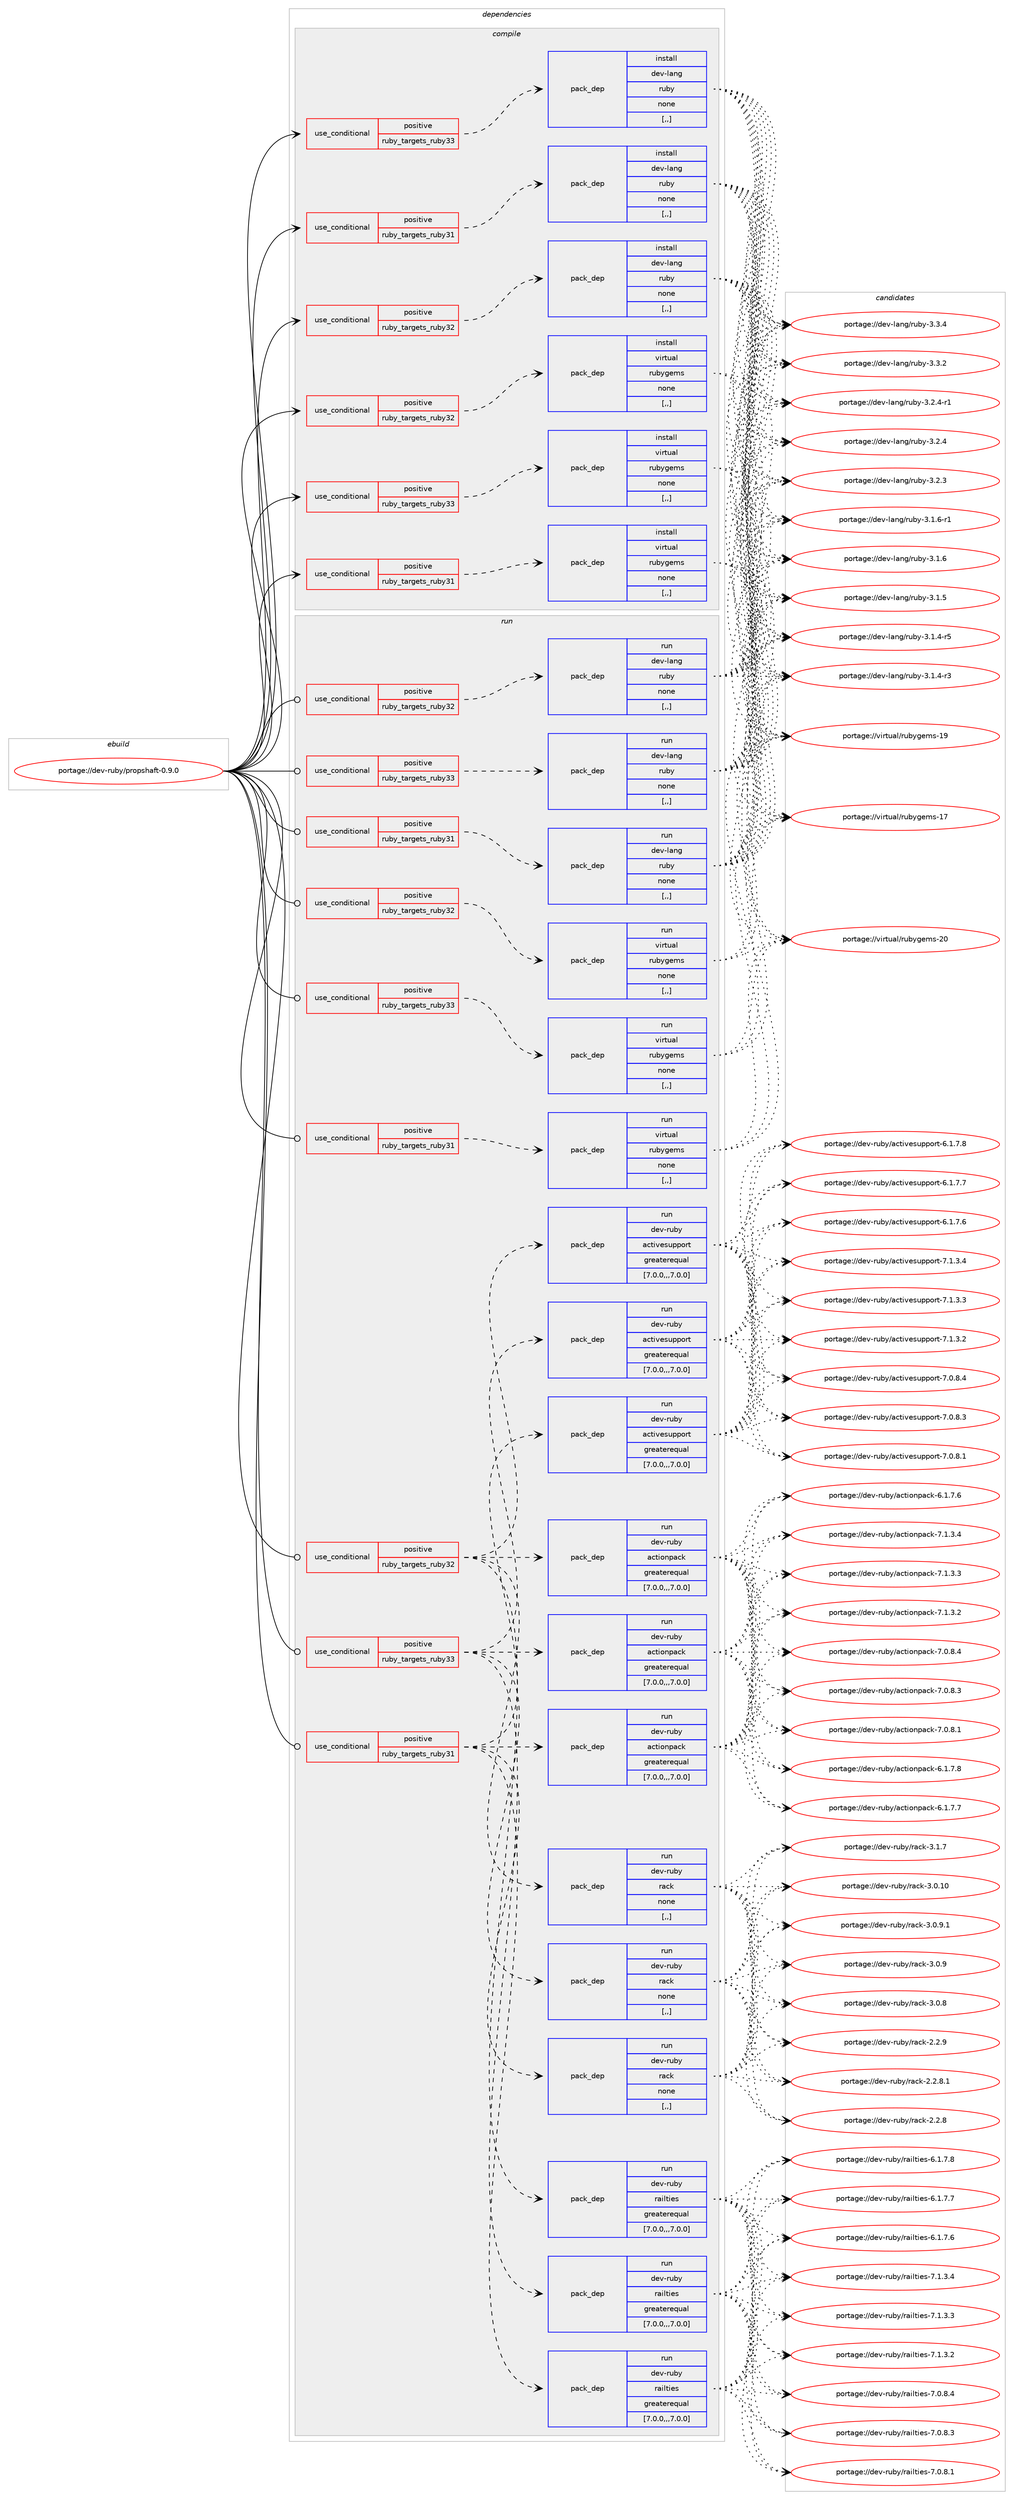 digraph prolog {

# *************
# Graph options
# *************

newrank=true;
concentrate=true;
compound=true;
graph [rankdir=LR,fontname=Helvetica,fontsize=10,ranksep=1.5];#, ranksep=2.5, nodesep=0.2];
edge  [arrowhead=vee];
node  [fontname=Helvetica,fontsize=10];

# **********
# The ebuild
# **********

subgraph cluster_leftcol {
color=gray;
label=<<i>ebuild</i>>;
id [label="portage://dev-ruby/propshaft-0.9.0", color=red, width=4, href="../dev-ruby/propshaft-0.9.0.svg"];
}

# ****************
# The dependencies
# ****************

subgraph cluster_midcol {
color=gray;
label=<<i>dependencies</i>>;
subgraph cluster_compile {
fillcolor="#eeeeee";
style=filled;
label=<<i>compile</i>>;
subgraph cond53082 {
dependency195432 [label=<<TABLE BORDER="0" CELLBORDER="1" CELLSPACING="0" CELLPADDING="4"><TR><TD ROWSPAN="3" CELLPADDING="10">use_conditional</TD></TR><TR><TD>positive</TD></TR><TR><TD>ruby_targets_ruby31</TD></TR></TABLE>>, shape=none, color=red];
subgraph pack140992 {
dependency195433 [label=<<TABLE BORDER="0" CELLBORDER="1" CELLSPACING="0" CELLPADDING="4" WIDTH="220"><TR><TD ROWSPAN="6" CELLPADDING="30">pack_dep</TD></TR><TR><TD WIDTH="110">install</TD></TR><TR><TD>dev-lang</TD></TR><TR><TD>ruby</TD></TR><TR><TD>none</TD></TR><TR><TD>[,,]</TD></TR></TABLE>>, shape=none, color=blue];
}
dependency195432:e -> dependency195433:w [weight=20,style="dashed",arrowhead="vee"];
}
id:e -> dependency195432:w [weight=20,style="solid",arrowhead="vee"];
subgraph cond53083 {
dependency195434 [label=<<TABLE BORDER="0" CELLBORDER="1" CELLSPACING="0" CELLPADDING="4"><TR><TD ROWSPAN="3" CELLPADDING="10">use_conditional</TD></TR><TR><TD>positive</TD></TR><TR><TD>ruby_targets_ruby31</TD></TR></TABLE>>, shape=none, color=red];
subgraph pack140993 {
dependency195435 [label=<<TABLE BORDER="0" CELLBORDER="1" CELLSPACING="0" CELLPADDING="4" WIDTH="220"><TR><TD ROWSPAN="6" CELLPADDING="30">pack_dep</TD></TR><TR><TD WIDTH="110">install</TD></TR><TR><TD>virtual</TD></TR><TR><TD>rubygems</TD></TR><TR><TD>none</TD></TR><TR><TD>[,,]</TD></TR></TABLE>>, shape=none, color=blue];
}
dependency195434:e -> dependency195435:w [weight=20,style="dashed",arrowhead="vee"];
}
id:e -> dependency195434:w [weight=20,style="solid",arrowhead="vee"];
subgraph cond53084 {
dependency195436 [label=<<TABLE BORDER="0" CELLBORDER="1" CELLSPACING="0" CELLPADDING="4"><TR><TD ROWSPAN="3" CELLPADDING="10">use_conditional</TD></TR><TR><TD>positive</TD></TR><TR><TD>ruby_targets_ruby32</TD></TR></TABLE>>, shape=none, color=red];
subgraph pack140994 {
dependency195437 [label=<<TABLE BORDER="0" CELLBORDER="1" CELLSPACING="0" CELLPADDING="4" WIDTH="220"><TR><TD ROWSPAN="6" CELLPADDING="30">pack_dep</TD></TR><TR><TD WIDTH="110">install</TD></TR><TR><TD>dev-lang</TD></TR><TR><TD>ruby</TD></TR><TR><TD>none</TD></TR><TR><TD>[,,]</TD></TR></TABLE>>, shape=none, color=blue];
}
dependency195436:e -> dependency195437:w [weight=20,style="dashed",arrowhead="vee"];
}
id:e -> dependency195436:w [weight=20,style="solid",arrowhead="vee"];
subgraph cond53085 {
dependency195438 [label=<<TABLE BORDER="0" CELLBORDER="1" CELLSPACING="0" CELLPADDING="4"><TR><TD ROWSPAN="3" CELLPADDING="10">use_conditional</TD></TR><TR><TD>positive</TD></TR><TR><TD>ruby_targets_ruby32</TD></TR></TABLE>>, shape=none, color=red];
subgraph pack140995 {
dependency195439 [label=<<TABLE BORDER="0" CELLBORDER="1" CELLSPACING="0" CELLPADDING="4" WIDTH="220"><TR><TD ROWSPAN="6" CELLPADDING="30">pack_dep</TD></TR><TR><TD WIDTH="110">install</TD></TR><TR><TD>virtual</TD></TR><TR><TD>rubygems</TD></TR><TR><TD>none</TD></TR><TR><TD>[,,]</TD></TR></TABLE>>, shape=none, color=blue];
}
dependency195438:e -> dependency195439:w [weight=20,style="dashed",arrowhead="vee"];
}
id:e -> dependency195438:w [weight=20,style="solid",arrowhead="vee"];
subgraph cond53086 {
dependency195440 [label=<<TABLE BORDER="0" CELLBORDER="1" CELLSPACING="0" CELLPADDING="4"><TR><TD ROWSPAN="3" CELLPADDING="10">use_conditional</TD></TR><TR><TD>positive</TD></TR><TR><TD>ruby_targets_ruby33</TD></TR></TABLE>>, shape=none, color=red];
subgraph pack140996 {
dependency195441 [label=<<TABLE BORDER="0" CELLBORDER="1" CELLSPACING="0" CELLPADDING="4" WIDTH="220"><TR><TD ROWSPAN="6" CELLPADDING="30">pack_dep</TD></TR><TR><TD WIDTH="110">install</TD></TR><TR><TD>dev-lang</TD></TR><TR><TD>ruby</TD></TR><TR><TD>none</TD></TR><TR><TD>[,,]</TD></TR></TABLE>>, shape=none, color=blue];
}
dependency195440:e -> dependency195441:w [weight=20,style="dashed",arrowhead="vee"];
}
id:e -> dependency195440:w [weight=20,style="solid",arrowhead="vee"];
subgraph cond53087 {
dependency195442 [label=<<TABLE BORDER="0" CELLBORDER="1" CELLSPACING="0" CELLPADDING="4"><TR><TD ROWSPAN="3" CELLPADDING="10">use_conditional</TD></TR><TR><TD>positive</TD></TR><TR><TD>ruby_targets_ruby33</TD></TR></TABLE>>, shape=none, color=red];
subgraph pack140997 {
dependency195443 [label=<<TABLE BORDER="0" CELLBORDER="1" CELLSPACING="0" CELLPADDING="4" WIDTH="220"><TR><TD ROWSPAN="6" CELLPADDING="30">pack_dep</TD></TR><TR><TD WIDTH="110">install</TD></TR><TR><TD>virtual</TD></TR><TR><TD>rubygems</TD></TR><TR><TD>none</TD></TR><TR><TD>[,,]</TD></TR></TABLE>>, shape=none, color=blue];
}
dependency195442:e -> dependency195443:w [weight=20,style="dashed",arrowhead="vee"];
}
id:e -> dependency195442:w [weight=20,style="solid",arrowhead="vee"];
}
subgraph cluster_compileandrun {
fillcolor="#eeeeee";
style=filled;
label=<<i>compile and run</i>>;
}
subgraph cluster_run {
fillcolor="#eeeeee";
style=filled;
label=<<i>run</i>>;
subgraph cond53088 {
dependency195444 [label=<<TABLE BORDER="0" CELLBORDER="1" CELLSPACING="0" CELLPADDING="4"><TR><TD ROWSPAN="3" CELLPADDING="10">use_conditional</TD></TR><TR><TD>positive</TD></TR><TR><TD>ruby_targets_ruby31</TD></TR></TABLE>>, shape=none, color=red];
subgraph pack140998 {
dependency195445 [label=<<TABLE BORDER="0" CELLBORDER="1" CELLSPACING="0" CELLPADDING="4" WIDTH="220"><TR><TD ROWSPAN="6" CELLPADDING="30">pack_dep</TD></TR><TR><TD WIDTH="110">run</TD></TR><TR><TD>dev-lang</TD></TR><TR><TD>ruby</TD></TR><TR><TD>none</TD></TR><TR><TD>[,,]</TD></TR></TABLE>>, shape=none, color=blue];
}
dependency195444:e -> dependency195445:w [weight=20,style="dashed",arrowhead="vee"];
}
id:e -> dependency195444:w [weight=20,style="solid",arrowhead="odot"];
subgraph cond53089 {
dependency195446 [label=<<TABLE BORDER="0" CELLBORDER="1" CELLSPACING="0" CELLPADDING="4"><TR><TD ROWSPAN="3" CELLPADDING="10">use_conditional</TD></TR><TR><TD>positive</TD></TR><TR><TD>ruby_targets_ruby31</TD></TR></TABLE>>, shape=none, color=red];
subgraph pack140999 {
dependency195447 [label=<<TABLE BORDER="0" CELLBORDER="1" CELLSPACING="0" CELLPADDING="4" WIDTH="220"><TR><TD ROWSPAN="6" CELLPADDING="30">pack_dep</TD></TR><TR><TD WIDTH="110">run</TD></TR><TR><TD>dev-ruby</TD></TR><TR><TD>actionpack</TD></TR><TR><TD>greaterequal</TD></TR><TR><TD>[7.0.0,,,7.0.0]</TD></TR></TABLE>>, shape=none, color=blue];
}
dependency195446:e -> dependency195447:w [weight=20,style="dashed",arrowhead="vee"];
subgraph pack141000 {
dependency195448 [label=<<TABLE BORDER="0" CELLBORDER="1" CELLSPACING="0" CELLPADDING="4" WIDTH="220"><TR><TD ROWSPAN="6" CELLPADDING="30">pack_dep</TD></TR><TR><TD WIDTH="110">run</TD></TR><TR><TD>dev-ruby</TD></TR><TR><TD>activesupport</TD></TR><TR><TD>greaterequal</TD></TR><TR><TD>[7.0.0,,,7.0.0]</TD></TR></TABLE>>, shape=none, color=blue];
}
dependency195446:e -> dependency195448:w [weight=20,style="dashed",arrowhead="vee"];
subgraph pack141001 {
dependency195449 [label=<<TABLE BORDER="0" CELLBORDER="1" CELLSPACING="0" CELLPADDING="4" WIDTH="220"><TR><TD ROWSPAN="6" CELLPADDING="30">pack_dep</TD></TR><TR><TD WIDTH="110">run</TD></TR><TR><TD>dev-ruby</TD></TR><TR><TD>rack</TD></TR><TR><TD>none</TD></TR><TR><TD>[,,]</TD></TR></TABLE>>, shape=none, color=blue];
}
dependency195446:e -> dependency195449:w [weight=20,style="dashed",arrowhead="vee"];
subgraph pack141002 {
dependency195450 [label=<<TABLE BORDER="0" CELLBORDER="1" CELLSPACING="0" CELLPADDING="4" WIDTH="220"><TR><TD ROWSPAN="6" CELLPADDING="30">pack_dep</TD></TR><TR><TD WIDTH="110">run</TD></TR><TR><TD>dev-ruby</TD></TR><TR><TD>railties</TD></TR><TR><TD>greaterequal</TD></TR><TR><TD>[7.0.0,,,7.0.0]</TD></TR></TABLE>>, shape=none, color=blue];
}
dependency195446:e -> dependency195450:w [weight=20,style="dashed",arrowhead="vee"];
}
id:e -> dependency195446:w [weight=20,style="solid",arrowhead="odot"];
subgraph cond53090 {
dependency195451 [label=<<TABLE BORDER="0" CELLBORDER="1" CELLSPACING="0" CELLPADDING="4"><TR><TD ROWSPAN="3" CELLPADDING="10">use_conditional</TD></TR><TR><TD>positive</TD></TR><TR><TD>ruby_targets_ruby31</TD></TR></TABLE>>, shape=none, color=red];
subgraph pack141003 {
dependency195452 [label=<<TABLE BORDER="0" CELLBORDER="1" CELLSPACING="0" CELLPADDING="4" WIDTH="220"><TR><TD ROWSPAN="6" CELLPADDING="30">pack_dep</TD></TR><TR><TD WIDTH="110">run</TD></TR><TR><TD>virtual</TD></TR><TR><TD>rubygems</TD></TR><TR><TD>none</TD></TR><TR><TD>[,,]</TD></TR></TABLE>>, shape=none, color=blue];
}
dependency195451:e -> dependency195452:w [weight=20,style="dashed",arrowhead="vee"];
}
id:e -> dependency195451:w [weight=20,style="solid",arrowhead="odot"];
subgraph cond53091 {
dependency195453 [label=<<TABLE BORDER="0" CELLBORDER="1" CELLSPACING="0" CELLPADDING="4"><TR><TD ROWSPAN="3" CELLPADDING="10">use_conditional</TD></TR><TR><TD>positive</TD></TR><TR><TD>ruby_targets_ruby32</TD></TR></TABLE>>, shape=none, color=red];
subgraph pack141004 {
dependency195454 [label=<<TABLE BORDER="0" CELLBORDER="1" CELLSPACING="0" CELLPADDING="4" WIDTH="220"><TR><TD ROWSPAN="6" CELLPADDING="30">pack_dep</TD></TR><TR><TD WIDTH="110">run</TD></TR><TR><TD>dev-lang</TD></TR><TR><TD>ruby</TD></TR><TR><TD>none</TD></TR><TR><TD>[,,]</TD></TR></TABLE>>, shape=none, color=blue];
}
dependency195453:e -> dependency195454:w [weight=20,style="dashed",arrowhead="vee"];
}
id:e -> dependency195453:w [weight=20,style="solid",arrowhead="odot"];
subgraph cond53092 {
dependency195455 [label=<<TABLE BORDER="0" CELLBORDER="1" CELLSPACING="0" CELLPADDING="4"><TR><TD ROWSPAN="3" CELLPADDING="10">use_conditional</TD></TR><TR><TD>positive</TD></TR><TR><TD>ruby_targets_ruby32</TD></TR></TABLE>>, shape=none, color=red];
subgraph pack141005 {
dependency195456 [label=<<TABLE BORDER="0" CELLBORDER="1" CELLSPACING="0" CELLPADDING="4" WIDTH="220"><TR><TD ROWSPAN="6" CELLPADDING="30">pack_dep</TD></TR><TR><TD WIDTH="110">run</TD></TR><TR><TD>dev-ruby</TD></TR><TR><TD>actionpack</TD></TR><TR><TD>greaterequal</TD></TR><TR><TD>[7.0.0,,,7.0.0]</TD></TR></TABLE>>, shape=none, color=blue];
}
dependency195455:e -> dependency195456:w [weight=20,style="dashed",arrowhead="vee"];
subgraph pack141006 {
dependency195457 [label=<<TABLE BORDER="0" CELLBORDER="1" CELLSPACING="0" CELLPADDING="4" WIDTH="220"><TR><TD ROWSPAN="6" CELLPADDING="30">pack_dep</TD></TR><TR><TD WIDTH="110">run</TD></TR><TR><TD>dev-ruby</TD></TR><TR><TD>activesupport</TD></TR><TR><TD>greaterequal</TD></TR><TR><TD>[7.0.0,,,7.0.0]</TD></TR></TABLE>>, shape=none, color=blue];
}
dependency195455:e -> dependency195457:w [weight=20,style="dashed",arrowhead="vee"];
subgraph pack141007 {
dependency195458 [label=<<TABLE BORDER="0" CELLBORDER="1" CELLSPACING="0" CELLPADDING="4" WIDTH="220"><TR><TD ROWSPAN="6" CELLPADDING="30">pack_dep</TD></TR><TR><TD WIDTH="110">run</TD></TR><TR><TD>dev-ruby</TD></TR><TR><TD>rack</TD></TR><TR><TD>none</TD></TR><TR><TD>[,,]</TD></TR></TABLE>>, shape=none, color=blue];
}
dependency195455:e -> dependency195458:w [weight=20,style="dashed",arrowhead="vee"];
subgraph pack141008 {
dependency195459 [label=<<TABLE BORDER="0" CELLBORDER="1" CELLSPACING="0" CELLPADDING="4" WIDTH="220"><TR><TD ROWSPAN="6" CELLPADDING="30">pack_dep</TD></TR><TR><TD WIDTH="110">run</TD></TR><TR><TD>dev-ruby</TD></TR><TR><TD>railties</TD></TR><TR><TD>greaterequal</TD></TR><TR><TD>[7.0.0,,,7.0.0]</TD></TR></TABLE>>, shape=none, color=blue];
}
dependency195455:e -> dependency195459:w [weight=20,style="dashed",arrowhead="vee"];
}
id:e -> dependency195455:w [weight=20,style="solid",arrowhead="odot"];
subgraph cond53093 {
dependency195460 [label=<<TABLE BORDER="0" CELLBORDER="1" CELLSPACING="0" CELLPADDING="4"><TR><TD ROWSPAN="3" CELLPADDING="10">use_conditional</TD></TR><TR><TD>positive</TD></TR><TR><TD>ruby_targets_ruby32</TD></TR></TABLE>>, shape=none, color=red];
subgraph pack141009 {
dependency195461 [label=<<TABLE BORDER="0" CELLBORDER="1" CELLSPACING="0" CELLPADDING="4" WIDTH="220"><TR><TD ROWSPAN="6" CELLPADDING="30">pack_dep</TD></TR><TR><TD WIDTH="110">run</TD></TR><TR><TD>virtual</TD></TR><TR><TD>rubygems</TD></TR><TR><TD>none</TD></TR><TR><TD>[,,]</TD></TR></TABLE>>, shape=none, color=blue];
}
dependency195460:e -> dependency195461:w [weight=20,style="dashed",arrowhead="vee"];
}
id:e -> dependency195460:w [weight=20,style="solid",arrowhead="odot"];
subgraph cond53094 {
dependency195462 [label=<<TABLE BORDER="0" CELLBORDER="1" CELLSPACING="0" CELLPADDING="4"><TR><TD ROWSPAN="3" CELLPADDING="10">use_conditional</TD></TR><TR><TD>positive</TD></TR><TR><TD>ruby_targets_ruby33</TD></TR></TABLE>>, shape=none, color=red];
subgraph pack141010 {
dependency195463 [label=<<TABLE BORDER="0" CELLBORDER="1" CELLSPACING="0" CELLPADDING="4" WIDTH="220"><TR><TD ROWSPAN="6" CELLPADDING="30">pack_dep</TD></TR><TR><TD WIDTH="110">run</TD></TR><TR><TD>dev-lang</TD></TR><TR><TD>ruby</TD></TR><TR><TD>none</TD></TR><TR><TD>[,,]</TD></TR></TABLE>>, shape=none, color=blue];
}
dependency195462:e -> dependency195463:w [weight=20,style="dashed",arrowhead="vee"];
}
id:e -> dependency195462:w [weight=20,style="solid",arrowhead="odot"];
subgraph cond53095 {
dependency195464 [label=<<TABLE BORDER="0" CELLBORDER="1" CELLSPACING="0" CELLPADDING="4"><TR><TD ROWSPAN="3" CELLPADDING="10">use_conditional</TD></TR><TR><TD>positive</TD></TR><TR><TD>ruby_targets_ruby33</TD></TR></TABLE>>, shape=none, color=red];
subgraph pack141011 {
dependency195465 [label=<<TABLE BORDER="0" CELLBORDER="1" CELLSPACING="0" CELLPADDING="4" WIDTH="220"><TR><TD ROWSPAN="6" CELLPADDING="30">pack_dep</TD></TR><TR><TD WIDTH="110">run</TD></TR><TR><TD>dev-ruby</TD></TR><TR><TD>actionpack</TD></TR><TR><TD>greaterequal</TD></TR><TR><TD>[7.0.0,,,7.0.0]</TD></TR></TABLE>>, shape=none, color=blue];
}
dependency195464:e -> dependency195465:w [weight=20,style="dashed",arrowhead="vee"];
subgraph pack141012 {
dependency195466 [label=<<TABLE BORDER="0" CELLBORDER="1" CELLSPACING="0" CELLPADDING="4" WIDTH="220"><TR><TD ROWSPAN="6" CELLPADDING="30">pack_dep</TD></TR><TR><TD WIDTH="110">run</TD></TR><TR><TD>dev-ruby</TD></TR><TR><TD>activesupport</TD></TR><TR><TD>greaterequal</TD></TR><TR><TD>[7.0.0,,,7.0.0]</TD></TR></TABLE>>, shape=none, color=blue];
}
dependency195464:e -> dependency195466:w [weight=20,style="dashed",arrowhead="vee"];
subgraph pack141013 {
dependency195467 [label=<<TABLE BORDER="0" CELLBORDER="1" CELLSPACING="0" CELLPADDING="4" WIDTH="220"><TR><TD ROWSPAN="6" CELLPADDING="30">pack_dep</TD></TR><TR><TD WIDTH="110">run</TD></TR><TR><TD>dev-ruby</TD></TR><TR><TD>rack</TD></TR><TR><TD>none</TD></TR><TR><TD>[,,]</TD></TR></TABLE>>, shape=none, color=blue];
}
dependency195464:e -> dependency195467:w [weight=20,style="dashed",arrowhead="vee"];
subgraph pack141014 {
dependency195468 [label=<<TABLE BORDER="0" CELLBORDER="1" CELLSPACING="0" CELLPADDING="4" WIDTH="220"><TR><TD ROWSPAN="6" CELLPADDING="30">pack_dep</TD></TR><TR><TD WIDTH="110">run</TD></TR><TR><TD>dev-ruby</TD></TR><TR><TD>railties</TD></TR><TR><TD>greaterequal</TD></TR><TR><TD>[7.0.0,,,7.0.0]</TD></TR></TABLE>>, shape=none, color=blue];
}
dependency195464:e -> dependency195468:w [weight=20,style="dashed",arrowhead="vee"];
}
id:e -> dependency195464:w [weight=20,style="solid",arrowhead="odot"];
subgraph cond53096 {
dependency195469 [label=<<TABLE BORDER="0" CELLBORDER="1" CELLSPACING="0" CELLPADDING="4"><TR><TD ROWSPAN="3" CELLPADDING="10">use_conditional</TD></TR><TR><TD>positive</TD></TR><TR><TD>ruby_targets_ruby33</TD></TR></TABLE>>, shape=none, color=red];
subgraph pack141015 {
dependency195470 [label=<<TABLE BORDER="0" CELLBORDER="1" CELLSPACING="0" CELLPADDING="4" WIDTH="220"><TR><TD ROWSPAN="6" CELLPADDING="30">pack_dep</TD></TR><TR><TD WIDTH="110">run</TD></TR><TR><TD>virtual</TD></TR><TR><TD>rubygems</TD></TR><TR><TD>none</TD></TR><TR><TD>[,,]</TD></TR></TABLE>>, shape=none, color=blue];
}
dependency195469:e -> dependency195470:w [weight=20,style="dashed",arrowhead="vee"];
}
id:e -> dependency195469:w [weight=20,style="solid",arrowhead="odot"];
}
}

# **************
# The candidates
# **************

subgraph cluster_choices {
rank=same;
color=gray;
label=<<i>candidates</i>>;

subgraph choice140992 {
color=black;
nodesep=1;
choice10010111845108971101034711411798121455146514652 [label="portage://dev-lang/ruby-3.3.4", color=red, width=4,href="../dev-lang/ruby-3.3.4.svg"];
choice10010111845108971101034711411798121455146514650 [label="portage://dev-lang/ruby-3.3.2", color=red, width=4,href="../dev-lang/ruby-3.3.2.svg"];
choice100101118451089711010347114117981214551465046524511449 [label="portage://dev-lang/ruby-3.2.4-r1", color=red, width=4,href="../dev-lang/ruby-3.2.4-r1.svg"];
choice10010111845108971101034711411798121455146504652 [label="portage://dev-lang/ruby-3.2.4", color=red, width=4,href="../dev-lang/ruby-3.2.4.svg"];
choice10010111845108971101034711411798121455146504651 [label="portage://dev-lang/ruby-3.2.3", color=red, width=4,href="../dev-lang/ruby-3.2.3.svg"];
choice100101118451089711010347114117981214551464946544511449 [label="portage://dev-lang/ruby-3.1.6-r1", color=red, width=4,href="../dev-lang/ruby-3.1.6-r1.svg"];
choice10010111845108971101034711411798121455146494654 [label="portage://dev-lang/ruby-3.1.6", color=red, width=4,href="../dev-lang/ruby-3.1.6.svg"];
choice10010111845108971101034711411798121455146494653 [label="portage://dev-lang/ruby-3.1.5", color=red, width=4,href="../dev-lang/ruby-3.1.5.svg"];
choice100101118451089711010347114117981214551464946524511453 [label="portage://dev-lang/ruby-3.1.4-r5", color=red, width=4,href="../dev-lang/ruby-3.1.4-r5.svg"];
choice100101118451089711010347114117981214551464946524511451 [label="portage://dev-lang/ruby-3.1.4-r3", color=red, width=4,href="../dev-lang/ruby-3.1.4-r3.svg"];
dependency195433:e -> choice10010111845108971101034711411798121455146514652:w [style=dotted,weight="100"];
dependency195433:e -> choice10010111845108971101034711411798121455146514650:w [style=dotted,weight="100"];
dependency195433:e -> choice100101118451089711010347114117981214551465046524511449:w [style=dotted,weight="100"];
dependency195433:e -> choice10010111845108971101034711411798121455146504652:w [style=dotted,weight="100"];
dependency195433:e -> choice10010111845108971101034711411798121455146504651:w [style=dotted,weight="100"];
dependency195433:e -> choice100101118451089711010347114117981214551464946544511449:w [style=dotted,weight="100"];
dependency195433:e -> choice10010111845108971101034711411798121455146494654:w [style=dotted,weight="100"];
dependency195433:e -> choice10010111845108971101034711411798121455146494653:w [style=dotted,weight="100"];
dependency195433:e -> choice100101118451089711010347114117981214551464946524511453:w [style=dotted,weight="100"];
dependency195433:e -> choice100101118451089711010347114117981214551464946524511451:w [style=dotted,weight="100"];
}
subgraph choice140993 {
color=black;
nodesep=1;
choice118105114116117971084711411798121103101109115455048 [label="portage://virtual/rubygems-20", color=red, width=4,href="../virtual/rubygems-20.svg"];
choice118105114116117971084711411798121103101109115454957 [label="portage://virtual/rubygems-19", color=red, width=4,href="../virtual/rubygems-19.svg"];
choice118105114116117971084711411798121103101109115454955 [label="portage://virtual/rubygems-17", color=red, width=4,href="../virtual/rubygems-17.svg"];
dependency195435:e -> choice118105114116117971084711411798121103101109115455048:w [style=dotted,weight="100"];
dependency195435:e -> choice118105114116117971084711411798121103101109115454957:w [style=dotted,weight="100"];
dependency195435:e -> choice118105114116117971084711411798121103101109115454955:w [style=dotted,weight="100"];
}
subgraph choice140994 {
color=black;
nodesep=1;
choice10010111845108971101034711411798121455146514652 [label="portage://dev-lang/ruby-3.3.4", color=red, width=4,href="../dev-lang/ruby-3.3.4.svg"];
choice10010111845108971101034711411798121455146514650 [label="portage://dev-lang/ruby-3.3.2", color=red, width=4,href="../dev-lang/ruby-3.3.2.svg"];
choice100101118451089711010347114117981214551465046524511449 [label="portage://dev-lang/ruby-3.2.4-r1", color=red, width=4,href="../dev-lang/ruby-3.2.4-r1.svg"];
choice10010111845108971101034711411798121455146504652 [label="portage://dev-lang/ruby-3.2.4", color=red, width=4,href="../dev-lang/ruby-3.2.4.svg"];
choice10010111845108971101034711411798121455146504651 [label="portage://dev-lang/ruby-3.2.3", color=red, width=4,href="../dev-lang/ruby-3.2.3.svg"];
choice100101118451089711010347114117981214551464946544511449 [label="portage://dev-lang/ruby-3.1.6-r1", color=red, width=4,href="../dev-lang/ruby-3.1.6-r1.svg"];
choice10010111845108971101034711411798121455146494654 [label="portage://dev-lang/ruby-3.1.6", color=red, width=4,href="../dev-lang/ruby-3.1.6.svg"];
choice10010111845108971101034711411798121455146494653 [label="portage://dev-lang/ruby-3.1.5", color=red, width=4,href="../dev-lang/ruby-3.1.5.svg"];
choice100101118451089711010347114117981214551464946524511453 [label="portage://dev-lang/ruby-3.1.4-r5", color=red, width=4,href="../dev-lang/ruby-3.1.4-r5.svg"];
choice100101118451089711010347114117981214551464946524511451 [label="portage://dev-lang/ruby-3.1.4-r3", color=red, width=4,href="../dev-lang/ruby-3.1.4-r3.svg"];
dependency195437:e -> choice10010111845108971101034711411798121455146514652:w [style=dotted,weight="100"];
dependency195437:e -> choice10010111845108971101034711411798121455146514650:w [style=dotted,weight="100"];
dependency195437:e -> choice100101118451089711010347114117981214551465046524511449:w [style=dotted,weight="100"];
dependency195437:e -> choice10010111845108971101034711411798121455146504652:w [style=dotted,weight="100"];
dependency195437:e -> choice10010111845108971101034711411798121455146504651:w [style=dotted,weight="100"];
dependency195437:e -> choice100101118451089711010347114117981214551464946544511449:w [style=dotted,weight="100"];
dependency195437:e -> choice10010111845108971101034711411798121455146494654:w [style=dotted,weight="100"];
dependency195437:e -> choice10010111845108971101034711411798121455146494653:w [style=dotted,weight="100"];
dependency195437:e -> choice100101118451089711010347114117981214551464946524511453:w [style=dotted,weight="100"];
dependency195437:e -> choice100101118451089711010347114117981214551464946524511451:w [style=dotted,weight="100"];
}
subgraph choice140995 {
color=black;
nodesep=1;
choice118105114116117971084711411798121103101109115455048 [label="portage://virtual/rubygems-20", color=red, width=4,href="../virtual/rubygems-20.svg"];
choice118105114116117971084711411798121103101109115454957 [label="portage://virtual/rubygems-19", color=red, width=4,href="../virtual/rubygems-19.svg"];
choice118105114116117971084711411798121103101109115454955 [label="portage://virtual/rubygems-17", color=red, width=4,href="../virtual/rubygems-17.svg"];
dependency195439:e -> choice118105114116117971084711411798121103101109115455048:w [style=dotted,weight="100"];
dependency195439:e -> choice118105114116117971084711411798121103101109115454957:w [style=dotted,weight="100"];
dependency195439:e -> choice118105114116117971084711411798121103101109115454955:w [style=dotted,weight="100"];
}
subgraph choice140996 {
color=black;
nodesep=1;
choice10010111845108971101034711411798121455146514652 [label="portage://dev-lang/ruby-3.3.4", color=red, width=4,href="../dev-lang/ruby-3.3.4.svg"];
choice10010111845108971101034711411798121455146514650 [label="portage://dev-lang/ruby-3.3.2", color=red, width=4,href="../dev-lang/ruby-3.3.2.svg"];
choice100101118451089711010347114117981214551465046524511449 [label="portage://dev-lang/ruby-3.2.4-r1", color=red, width=4,href="../dev-lang/ruby-3.2.4-r1.svg"];
choice10010111845108971101034711411798121455146504652 [label="portage://dev-lang/ruby-3.2.4", color=red, width=4,href="../dev-lang/ruby-3.2.4.svg"];
choice10010111845108971101034711411798121455146504651 [label="portage://dev-lang/ruby-3.2.3", color=red, width=4,href="../dev-lang/ruby-3.2.3.svg"];
choice100101118451089711010347114117981214551464946544511449 [label="portage://dev-lang/ruby-3.1.6-r1", color=red, width=4,href="../dev-lang/ruby-3.1.6-r1.svg"];
choice10010111845108971101034711411798121455146494654 [label="portage://dev-lang/ruby-3.1.6", color=red, width=4,href="../dev-lang/ruby-3.1.6.svg"];
choice10010111845108971101034711411798121455146494653 [label="portage://dev-lang/ruby-3.1.5", color=red, width=4,href="../dev-lang/ruby-3.1.5.svg"];
choice100101118451089711010347114117981214551464946524511453 [label="portage://dev-lang/ruby-3.1.4-r5", color=red, width=4,href="../dev-lang/ruby-3.1.4-r5.svg"];
choice100101118451089711010347114117981214551464946524511451 [label="portage://dev-lang/ruby-3.1.4-r3", color=red, width=4,href="../dev-lang/ruby-3.1.4-r3.svg"];
dependency195441:e -> choice10010111845108971101034711411798121455146514652:w [style=dotted,weight="100"];
dependency195441:e -> choice10010111845108971101034711411798121455146514650:w [style=dotted,weight="100"];
dependency195441:e -> choice100101118451089711010347114117981214551465046524511449:w [style=dotted,weight="100"];
dependency195441:e -> choice10010111845108971101034711411798121455146504652:w [style=dotted,weight="100"];
dependency195441:e -> choice10010111845108971101034711411798121455146504651:w [style=dotted,weight="100"];
dependency195441:e -> choice100101118451089711010347114117981214551464946544511449:w [style=dotted,weight="100"];
dependency195441:e -> choice10010111845108971101034711411798121455146494654:w [style=dotted,weight="100"];
dependency195441:e -> choice10010111845108971101034711411798121455146494653:w [style=dotted,weight="100"];
dependency195441:e -> choice100101118451089711010347114117981214551464946524511453:w [style=dotted,weight="100"];
dependency195441:e -> choice100101118451089711010347114117981214551464946524511451:w [style=dotted,weight="100"];
}
subgraph choice140997 {
color=black;
nodesep=1;
choice118105114116117971084711411798121103101109115455048 [label="portage://virtual/rubygems-20", color=red, width=4,href="../virtual/rubygems-20.svg"];
choice118105114116117971084711411798121103101109115454957 [label="portage://virtual/rubygems-19", color=red, width=4,href="../virtual/rubygems-19.svg"];
choice118105114116117971084711411798121103101109115454955 [label="portage://virtual/rubygems-17", color=red, width=4,href="../virtual/rubygems-17.svg"];
dependency195443:e -> choice118105114116117971084711411798121103101109115455048:w [style=dotted,weight="100"];
dependency195443:e -> choice118105114116117971084711411798121103101109115454957:w [style=dotted,weight="100"];
dependency195443:e -> choice118105114116117971084711411798121103101109115454955:w [style=dotted,weight="100"];
}
subgraph choice140998 {
color=black;
nodesep=1;
choice10010111845108971101034711411798121455146514652 [label="portage://dev-lang/ruby-3.3.4", color=red, width=4,href="../dev-lang/ruby-3.3.4.svg"];
choice10010111845108971101034711411798121455146514650 [label="portage://dev-lang/ruby-3.3.2", color=red, width=4,href="../dev-lang/ruby-3.3.2.svg"];
choice100101118451089711010347114117981214551465046524511449 [label="portage://dev-lang/ruby-3.2.4-r1", color=red, width=4,href="../dev-lang/ruby-3.2.4-r1.svg"];
choice10010111845108971101034711411798121455146504652 [label="portage://dev-lang/ruby-3.2.4", color=red, width=4,href="../dev-lang/ruby-3.2.4.svg"];
choice10010111845108971101034711411798121455146504651 [label="portage://dev-lang/ruby-3.2.3", color=red, width=4,href="../dev-lang/ruby-3.2.3.svg"];
choice100101118451089711010347114117981214551464946544511449 [label="portage://dev-lang/ruby-3.1.6-r1", color=red, width=4,href="../dev-lang/ruby-3.1.6-r1.svg"];
choice10010111845108971101034711411798121455146494654 [label="portage://dev-lang/ruby-3.1.6", color=red, width=4,href="../dev-lang/ruby-3.1.6.svg"];
choice10010111845108971101034711411798121455146494653 [label="portage://dev-lang/ruby-3.1.5", color=red, width=4,href="../dev-lang/ruby-3.1.5.svg"];
choice100101118451089711010347114117981214551464946524511453 [label="portage://dev-lang/ruby-3.1.4-r5", color=red, width=4,href="../dev-lang/ruby-3.1.4-r5.svg"];
choice100101118451089711010347114117981214551464946524511451 [label="portage://dev-lang/ruby-3.1.4-r3", color=red, width=4,href="../dev-lang/ruby-3.1.4-r3.svg"];
dependency195445:e -> choice10010111845108971101034711411798121455146514652:w [style=dotted,weight="100"];
dependency195445:e -> choice10010111845108971101034711411798121455146514650:w [style=dotted,weight="100"];
dependency195445:e -> choice100101118451089711010347114117981214551465046524511449:w [style=dotted,weight="100"];
dependency195445:e -> choice10010111845108971101034711411798121455146504652:w [style=dotted,weight="100"];
dependency195445:e -> choice10010111845108971101034711411798121455146504651:w [style=dotted,weight="100"];
dependency195445:e -> choice100101118451089711010347114117981214551464946544511449:w [style=dotted,weight="100"];
dependency195445:e -> choice10010111845108971101034711411798121455146494654:w [style=dotted,weight="100"];
dependency195445:e -> choice10010111845108971101034711411798121455146494653:w [style=dotted,weight="100"];
dependency195445:e -> choice100101118451089711010347114117981214551464946524511453:w [style=dotted,weight="100"];
dependency195445:e -> choice100101118451089711010347114117981214551464946524511451:w [style=dotted,weight="100"];
}
subgraph choice140999 {
color=black;
nodesep=1;
choice100101118451141179812147979911610511111011297991074555464946514652 [label="portage://dev-ruby/actionpack-7.1.3.4", color=red, width=4,href="../dev-ruby/actionpack-7.1.3.4.svg"];
choice100101118451141179812147979911610511111011297991074555464946514651 [label="portage://dev-ruby/actionpack-7.1.3.3", color=red, width=4,href="../dev-ruby/actionpack-7.1.3.3.svg"];
choice100101118451141179812147979911610511111011297991074555464946514650 [label="portage://dev-ruby/actionpack-7.1.3.2", color=red, width=4,href="../dev-ruby/actionpack-7.1.3.2.svg"];
choice100101118451141179812147979911610511111011297991074555464846564652 [label="portage://dev-ruby/actionpack-7.0.8.4", color=red, width=4,href="../dev-ruby/actionpack-7.0.8.4.svg"];
choice100101118451141179812147979911610511111011297991074555464846564651 [label="portage://dev-ruby/actionpack-7.0.8.3", color=red, width=4,href="../dev-ruby/actionpack-7.0.8.3.svg"];
choice100101118451141179812147979911610511111011297991074555464846564649 [label="portage://dev-ruby/actionpack-7.0.8.1", color=red, width=4,href="../dev-ruby/actionpack-7.0.8.1.svg"];
choice100101118451141179812147979911610511111011297991074554464946554656 [label="portage://dev-ruby/actionpack-6.1.7.8", color=red, width=4,href="../dev-ruby/actionpack-6.1.7.8.svg"];
choice100101118451141179812147979911610511111011297991074554464946554655 [label="portage://dev-ruby/actionpack-6.1.7.7", color=red, width=4,href="../dev-ruby/actionpack-6.1.7.7.svg"];
choice100101118451141179812147979911610511111011297991074554464946554654 [label="portage://dev-ruby/actionpack-6.1.7.6", color=red, width=4,href="../dev-ruby/actionpack-6.1.7.6.svg"];
dependency195447:e -> choice100101118451141179812147979911610511111011297991074555464946514652:w [style=dotted,weight="100"];
dependency195447:e -> choice100101118451141179812147979911610511111011297991074555464946514651:w [style=dotted,weight="100"];
dependency195447:e -> choice100101118451141179812147979911610511111011297991074555464946514650:w [style=dotted,weight="100"];
dependency195447:e -> choice100101118451141179812147979911610511111011297991074555464846564652:w [style=dotted,weight="100"];
dependency195447:e -> choice100101118451141179812147979911610511111011297991074555464846564651:w [style=dotted,weight="100"];
dependency195447:e -> choice100101118451141179812147979911610511111011297991074555464846564649:w [style=dotted,weight="100"];
dependency195447:e -> choice100101118451141179812147979911610511111011297991074554464946554656:w [style=dotted,weight="100"];
dependency195447:e -> choice100101118451141179812147979911610511111011297991074554464946554655:w [style=dotted,weight="100"];
dependency195447:e -> choice100101118451141179812147979911610511111011297991074554464946554654:w [style=dotted,weight="100"];
}
subgraph choice141000 {
color=black;
nodesep=1;
choice10010111845114117981214797991161051181011151171121121111141164555464946514652 [label="portage://dev-ruby/activesupport-7.1.3.4", color=red, width=4,href="../dev-ruby/activesupport-7.1.3.4.svg"];
choice10010111845114117981214797991161051181011151171121121111141164555464946514651 [label="portage://dev-ruby/activesupport-7.1.3.3", color=red, width=4,href="../dev-ruby/activesupport-7.1.3.3.svg"];
choice10010111845114117981214797991161051181011151171121121111141164555464946514650 [label="portage://dev-ruby/activesupport-7.1.3.2", color=red, width=4,href="../dev-ruby/activesupport-7.1.3.2.svg"];
choice10010111845114117981214797991161051181011151171121121111141164555464846564652 [label="portage://dev-ruby/activesupport-7.0.8.4", color=red, width=4,href="../dev-ruby/activesupport-7.0.8.4.svg"];
choice10010111845114117981214797991161051181011151171121121111141164555464846564651 [label="portage://dev-ruby/activesupport-7.0.8.3", color=red, width=4,href="../dev-ruby/activesupport-7.0.8.3.svg"];
choice10010111845114117981214797991161051181011151171121121111141164555464846564649 [label="portage://dev-ruby/activesupport-7.0.8.1", color=red, width=4,href="../dev-ruby/activesupport-7.0.8.1.svg"];
choice10010111845114117981214797991161051181011151171121121111141164554464946554656 [label="portage://dev-ruby/activesupport-6.1.7.8", color=red, width=4,href="../dev-ruby/activesupport-6.1.7.8.svg"];
choice10010111845114117981214797991161051181011151171121121111141164554464946554655 [label="portage://dev-ruby/activesupport-6.1.7.7", color=red, width=4,href="../dev-ruby/activesupport-6.1.7.7.svg"];
choice10010111845114117981214797991161051181011151171121121111141164554464946554654 [label="portage://dev-ruby/activesupport-6.1.7.6", color=red, width=4,href="../dev-ruby/activesupport-6.1.7.6.svg"];
dependency195448:e -> choice10010111845114117981214797991161051181011151171121121111141164555464946514652:w [style=dotted,weight="100"];
dependency195448:e -> choice10010111845114117981214797991161051181011151171121121111141164555464946514651:w [style=dotted,weight="100"];
dependency195448:e -> choice10010111845114117981214797991161051181011151171121121111141164555464946514650:w [style=dotted,weight="100"];
dependency195448:e -> choice10010111845114117981214797991161051181011151171121121111141164555464846564652:w [style=dotted,weight="100"];
dependency195448:e -> choice10010111845114117981214797991161051181011151171121121111141164555464846564651:w [style=dotted,weight="100"];
dependency195448:e -> choice10010111845114117981214797991161051181011151171121121111141164555464846564649:w [style=dotted,weight="100"];
dependency195448:e -> choice10010111845114117981214797991161051181011151171121121111141164554464946554656:w [style=dotted,weight="100"];
dependency195448:e -> choice10010111845114117981214797991161051181011151171121121111141164554464946554655:w [style=dotted,weight="100"];
dependency195448:e -> choice10010111845114117981214797991161051181011151171121121111141164554464946554654:w [style=dotted,weight="100"];
}
subgraph choice141001 {
color=black;
nodesep=1;
choice1001011184511411798121471149799107455146494655 [label="portage://dev-ruby/rack-3.1.7", color=red, width=4,href="../dev-ruby/rack-3.1.7.svg"];
choice100101118451141179812147114979910745514648464948 [label="portage://dev-ruby/rack-3.0.10", color=red, width=4,href="../dev-ruby/rack-3.0.10.svg"];
choice10010111845114117981214711497991074551464846574649 [label="portage://dev-ruby/rack-3.0.9.1", color=red, width=4,href="../dev-ruby/rack-3.0.9.1.svg"];
choice1001011184511411798121471149799107455146484657 [label="portage://dev-ruby/rack-3.0.9", color=red, width=4,href="../dev-ruby/rack-3.0.9.svg"];
choice1001011184511411798121471149799107455146484656 [label="portage://dev-ruby/rack-3.0.8", color=red, width=4,href="../dev-ruby/rack-3.0.8.svg"];
choice1001011184511411798121471149799107455046504657 [label="portage://dev-ruby/rack-2.2.9", color=red, width=4,href="../dev-ruby/rack-2.2.9.svg"];
choice10010111845114117981214711497991074550465046564649 [label="portage://dev-ruby/rack-2.2.8.1", color=red, width=4,href="../dev-ruby/rack-2.2.8.1.svg"];
choice1001011184511411798121471149799107455046504656 [label="portage://dev-ruby/rack-2.2.8", color=red, width=4,href="../dev-ruby/rack-2.2.8.svg"];
dependency195449:e -> choice1001011184511411798121471149799107455146494655:w [style=dotted,weight="100"];
dependency195449:e -> choice100101118451141179812147114979910745514648464948:w [style=dotted,weight="100"];
dependency195449:e -> choice10010111845114117981214711497991074551464846574649:w [style=dotted,weight="100"];
dependency195449:e -> choice1001011184511411798121471149799107455146484657:w [style=dotted,weight="100"];
dependency195449:e -> choice1001011184511411798121471149799107455146484656:w [style=dotted,weight="100"];
dependency195449:e -> choice1001011184511411798121471149799107455046504657:w [style=dotted,weight="100"];
dependency195449:e -> choice10010111845114117981214711497991074550465046564649:w [style=dotted,weight="100"];
dependency195449:e -> choice1001011184511411798121471149799107455046504656:w [style=dotted,weight="100"];
}
subgraph choice141002 {
color=black;
nodesep=1;
choice100101118451141179812147114971051081161051011154555464946514652 [label="portage://dev-ruby/railties-7.1.3.4", color=red, width=4,href="../dev-ruby/railties-7.1.3.4.svg"];
choice100101118451141179812147114971051081161051011154555464946514651 [label="portage://dev-ruby/railties-7.1.3.3", color=red, width=4,href="../dev-ruby/railties-7.1.3.3.svg"];
choice100101118451141179812147114971051081161051011154555464946514650 [label="portage://dev-ruby/railties-7.1.3.2", color=red, width=4,href="../dev-ruby/railties-7.1.3.2.svg"];
choice100101118451141179812147114971051081161051011154555464846564652 [label="portage://dev-ruby/railties-7.0.8.4", color=red, width=4,href="../dev-ruby/railties-7.0.8.4.svg"];
choice100101118451141179812147114971051081161051011154555464846564651 [label="portage://dev-ruby/railties-7.0.8.3", color=red, width=4,href="../dev-ruby/railties-7.0.8.3.svg"];
choice100101118451141179812147114971051081161051011154555464846564649 [label="portage://dev-ruby/railties-7.0.8.1", color=red, width=4,href="../dev-ruby/railties-7.0.8.1.svg"];
choice100101118451141179812147114971051081161051011154554464946554656 [label="portage://dev-ruby/railties-6.1.7.8", color=red, width=4,href="../dev-ruby/railties-6.1.7.8.svg"];
choice100101118451141179812147114971051081161051011154554464946554655 [label="portage://dev-ruby/railties-6.1.7.7", color=red, width=4,href="../dev-ruby/railties-6.1.7.7.svg"];
choice100101118451141179812147114971051081161051011154554464946554654 [label="portage://dev-ruby/railties-6.1.7.6", color=red, width=4,href="../dev-ruby/railties-6.1.7.6.svg"];
dependency195450:e -> choice100101118451141179812147114971051081161051011154555464946514652:w [style=dotted,weight="100"];
dependency195450:e -> choice100101118451141179812147114971051081161051011154555464946514651:w [style=dotted,weight="100"];
dependency195450:e -> choice100101118451141179812147114971051081161051011154555464946514650:w [style=dotted,weight="100"];
dependency195450:e -> choice100101118451141179812147114971051081161051011154555464846564652:w [style=dotted,weight="100"];
dependency195450:e -> choice100101118451141179812147114971051081161051011154555464846564651:w [style=dotted,weight="100"];
dependency195450:e -> choice100101118451141179812147114971051081161051011154555464846564649:w [style=dotted,weight="100"];
dependency195450:e -> choice100101118451141179812147114971051081161051011154554464946554656:w [style=dotted,weight="100"];
dependency195450:e -> choice100101118451141179812147114971051081161051011154554464946554655:w [style=dotted,weight="100"];
dependency195450:e -> choice100101118451141179812147114971051081161051011154554464946554654:w [style=dotted,weight="100"];
}
subgraph choice141003 {
color=black;
nodesep=1;
choice118105114116117971084711411798121103101109115455048 [label="portage://virtual/rubygems-20", color=red, width=4,href="../virtual/rubygems-20.svg"];
choice118105114116117971084711411798121103101109115454957 [label="portage://virtual/rubygems-19", color=red, width=4,href="../virtual/rubygems-19.svg"];
choice118105114116117971084711411798121103101109115454955 [label="portage://virtual/rubygems-17", color=red, width=4,href="../virtual/rubygems-17.svg"];
dependency195452:e -> choice118105114116117971084711411798121103101109115455048:w [style=dotted,weight="100"];
dependency195452:e -> choice118105114116117971084711411798121103101109115454957:w [style=dotted,weight="100"];
dependency195452:e -> choice118105114116117971084711411798121103101109115454955:w [style=dotted,weight="100"];
}
subgraph choice141004 {
color=black;
nodesep=1;
choice10010111845108971101034711411798121455146514652 [label="portage://dev-lang/ruby-3.3.4", color=red, width=4,href="../dev-lang/ruby-3.3.4.svg"];
choice10010111845108971101034711411798121455146514650 [label="portage://dev-lang/ruby-3.3.2", color=red, width=4,href="../dev-lang/ruby-3.3.2.svg"];
choice100101118451089711010347114117981214551465046524511449 [label="portage://dev-lang/ruby-3.2.4-r1", color=red, width=4,href="../dev-lang/ruby-3.2.4-r1.svg"];
choice10010111845108971101034711411798121455146504652 [label="portage://dev-lang/ruby-3.2.4", color=red, width=4,href="../dev-lang/ruby-3.2.4.svg"];
choice10010111845108971101034711411798121455146504651 [label="portage://dev-lang/ruby-3.2.3", color=red, width=4,href="../dev-lang/ruby-3.2.3.svg"];
choice100101118451089711010347114117981214551464946544511449 [label="portage://dev-lang/ruby-3.1.6-r1", color=red, width=4,href="../dev-lang/ruby-3.1.6-r1.svg"];
choice10010111845108971101034711411798121455146494654 [label="portage://dev-lang/ruby-3.1.6", color=red, width=4,href="../dev-lang/ruby-3.1.6.svg"];
choice10010111845108971101034711411798121455146494653 [label="portage://dev-lang/ruby-3.1.5", color=red, width=4,href="../dev-lang/ruby-3.1.5.svg"];
choice100101118451089711010347114117981214551464946524511453 [label="portage://dev-lang/ruby-3.1.4-r5", color=red, width=4,href="../dev-lang/ruby-3.1.4-r5.svg"];
choice100101118451089711010347114117981214551464946524511451 [label="portage://dev-lang/ruby-3.1.4-r3", color=red, width=4,href="../dev-lang/ruby-3.1.4-r3.svg"];
dependency195454:e -> choice10010111845108971101034711411798121455146514652:w [style=dotted,weight="100"];
dependency195454:e -> choice10010111845108971101034711411798121455146514650:w [style=dotted,weight="100"];
dependency195454:e -> choice100101118451089711010347114117981214551465046524511449:w [style=dotted,weight="100"];
dependency195454:e -> choice10010111845108971101034711411798121455146504652:w [style=dotted,weight="100"];
dependency195454:e -> choice10010111845108971101034711411798121455146504651:w [style=dotted,weight="100"];
dependency195454:e -> choice100101118451089711010347114117981214551464946544511449:w [style=dotted,weight="100"];
dependency195454:e -> choice10010111845108971101034711411798121455146494654:w [style=dotted,weight="100"];
dependency195454:e -> choice10010111845108971101034711411798121455146494653:w [style=dotted,weight="100"];
dependency195454:e -> choice100101118451089711010347114117981214551464946524511453:w [style=dotted,weight="100"];
dependency195454:e -> choice100101118451089711010347114117981214551464946524511451:w [style=dotted,weight="100"];
}
subgraph choice141005 {
color=black;
nodesep=1;
choice100101118451141179812147979911610511111011297991074555464946514652 [label="portage://dev-ruby/actionpack-7.1.3.4", color=red, width=4,href="../dev-ruby/actionpack-7.1.3.4.svg"];
choice100101118451141179812147979911610511111011297991074555464946514651 [label="portage://dev-ruby/actionpack-7.1.3.3", color=red, width=4,href="../dev-ruby/actionpack-7.1.3.3.svg"];
choice100101118451141179812147979911610511111011297991074555464946514650 [label="portage://dev-ruby/actionpack-7.1.3.2", color=red, width=4,href="../dev-ruby/actionpack-7.1.3.2.svg"];
choice100101118451141179812147979911610511111011297991074555464846564652 [label="portage://dev-ruby/actionpack-7.0.8.4", color=red, width=4,href="../dev-ruby/actionpack-7.0.8.4.svg"];
choice100101118451141179812147979911610511111011297991074555464846564651 [label="portage://dev-ruby/actionpack-7.0.8.3", color=red, width=4,href="../dev-ruby/actionpack-7.0.8.3.svg"];
choice100101118451141179812147979911610511111011297991074555464846564649 [label="portage://dev-ruby/actionpack-7.0.8.1", color=red, width=4,href="../dev-ruby/actionpack-7.0.8.1.svg"];
choice100101118451141179812147979911610511111011297991074554464946554656 [label="portage://dev-ruby/actionpack-6.1.7.8", color=red, width=4,href="../dev-ruby/actionpack-6.1.7.8.svg"];
choice100101118451141179812147979911610511111011297991074554464946554655 [label="portage://dev-ruby/actionpack-6.1.7.7", color=red, width=4,href="../dev-ruby/actionpack-6.1.7.7.svg"];
choice100101118451141179812147979911610511111011297991074554464946554654 [label="portage://dev-ruby/actionpack-6.1.7.6", color=red, width=4,href="../dev-ruby/actionpack-6.1.7.6.svg"];
dependency195456:e -> choice100101118451141179812147979911610511111011297991074555464946514652:w [style=dotted,weight="100"];
dependency195456:e -> choice100101118451141179812147979911610511111011297991074555464946514651:w [style=dotted,weight="100"];
dependency195456:e -> choice100101118451141179812147979911610511111011297991074555464946514650:w [style=dotted,weight="100"];
dependency195456:e -> choice100101118451141179812147979911610511111011297991074555464846564652:w [style=dotted,weight="100"];
dependency195456:e -> choice100101118451141179812147979911610511111011297991074555464846564651:w [style=dotted,weight="100"];
dependency195456:e -> choice100101118451141179812147979911610511111011297991074555464846564649:w [style=dotted,weight="100"];
dependency195456:e -> choice100101118451141179812147979911610511111011297991074554464946554656:w [style=dotted,weight="100"];
dependency195456:e -> choice100101118451141179812147979911610511111011297991074554464946554655:w [style=dotted,weight="100"];
dependency195456:e -> choice100101118451141179812147979911610511111011297991074554464946554654:w [style=dotted,weight="100"];
}
subgraph choice141006 {
color=black;
nodesep=1;
choice10010111845114117981214797991161051181011151171121121111141164555464946514652 [label="portage://dev-ruby/activesupport-7.1.3.4", color=red, width=4,href="../dev-ruby/activesupport-7.1.3.4.svg"];
choice10010111845114117981214797991161051181011151171121121111141164555464946514651 [label="portage://dev-ruby/activesupport-7.1.3.3", color=red, width=4,href="../dev-ruby/activesupport-7.1.3.3.svg"];
choice10010111845114117981214797991161051181011151171121121111141164555464946514650 [label="portage://dev-ruby/activesupport-7.1.3.2", color=red, width=4,href="../dev-ruby/activesupport-7.1.3.2.svg"];
choice10010111845114117981214797991161051181011151171121121111141164555464846564652 [label="portage://dev-ruby/activesupport-7.0.8.4", color=red, width=4,href="../dev-ruby/activesupport-7.0.8.4.svg"];
choice10010111845114117981214797991161051181011151171121121111141164555464846564651 [label="portage://dev-ruby/activesupport-7.0.8.3", color=red, width=4,href="../dev-ruby/activesupport-7.0.8.3.svg"];
choice10010111845114117981214797991161051181011151171121121111141164555464846564649 [label="portage://dev-ruby/activesupport-7.0.8.1", color=red, width=4,href="../dev-ruby/activesupport-7.0.8.1.svg"];
choice10010111845114117981214797991161051181011151171121121111141164554464946554656 [label="portage://dev-ruby/activesupport-6.1.7.8", color=red, width=4,href="../dev-ruby/activesupport-6.1.7.8.svg"];
choice10010111845114117981214797991161051181011151171121121111141164554464946554655 [label="portage://dev-ruby/activesupport-6.1.7.7", color=red, width=4,href="../dev-ruby/activesupport-6.1.7.7.svg"];
choice10010111845114117981214797991161051181011151171121121111141164554464946554654 [label="portage://dev-ruby/activesupport-6.1.7.6", color=red, width=4,href="../dev-ruby/activesupport-6.1.7.6.svg"];
dependency195457:e -> choice10010111845114117981214797991161051181011151171121121111141164555464946514652:w [style=dotted,weight="100"];
dependency195457:e -> choice10010111845114117981214797991161051181011151171121121111141164555464946514651:w [style=dotted,weight="100"];
dependency195457:e -> choice10010111845114117981214797991161051181011151171121121111141164555464946514650:w [style=dotted,weight="100"];
dependency195457:e -> choice10010111845114117981214797991161051181011151171121121111141164555464846564652:w [style=dotted,weight="100"];
dependency195457:e -> choice10010111845114117981214797991161051181011151171121121111141164555464846564651:w [style=dotted,weight="100"];
dependency195457:e -> choice10010111845114117981214797991161051181011151171121121111141164555464846564649:w [style=dotted,weight="100"];
dependency195457:e -> choice10010111845114117981214797991161051181011151171121121111141164554464946554656:w [style=dotted,weight="100"];
dependency195457:e -> choice10010111845114117981214797991161051181011151171121121111141164554464946554655:w [style=dotted,weight="100"];
dependency195457:e -> choice10010111845114117981214797991161051181011151171121121111141164554464946554654:w [style=dotted,weight="100"];
}
subgraph choice141007 {
color=black;
nodesep=1;
choice1001011184511411798121471149799107455146494655 [label="portage://dev-ruby/rack-3.1.7", color=red, width=4,href="../dev-ruby/rack-3.1.7.svg"];
choice100101118451141179812147114979910745514648464948 [label="portage://dev-ruby/rack-3.0.10", color=red, width=4,href="../dev-ruby/rack-3.0.10.svg"];
choice10010111845114117981214711497991074551464846574649 [label="portage://dev-ruby/rack-3.0.9.1", color=red, width=4,href="../dev-ruby/rack-3.0.9.1.svg"];
choice1001011184511411798121471149799107455146484657 [label="portage://dev-ruby/rack-3.0.9", color=red, width=4,href="../dev-ruby/rack-3.0.9.svg"];
choice1001011184511411798121471149799107455146484656 [label="portage://dev-ruby/rack-3.0.8", color=red, width=4,href="../dev-ruby/rack-3.0.8.svg"];
choice1001011184511411798121471149799107455046504657 [label="portage://dev-ruby/rack-2.2.9", color=red, width=4,href="../dev-ruby/rack-2.2.9.svg"];
choice10010111845114117981214711497991074550465046564649 [label="portage://dev-ruby/rack-2.2.8.1", color=red, width=4,href="../dev-ruby/rack-2.2.8.1.svg"];
choice1001011184511411798121471149799107455046504656 [label="portage://dev-ruby/rack-2.2.8", color=red, width=4,href="../dev-ruby/rack-2.2.8.svg"];
dependency195458:e -> choice1001011184511411798121471149799107455146494655:w [style=dotted,weight="100"];
dependency195458:e -> choice100101118451141179812147114979910745514648464948:w [style=dotted,weight="100"];
dependency195458:e -> choice10010111845114117981214711497991074551464846574649:w [style=dotted,weight="100"];
dependency195458:e -> choice1001011184511411798121471149799107455146484657:w [style=dotted,weight="100"];
dependency195458:e -> choice1001011184511411798121471149799107455146484656:w [style=dotted,weight="100"];
dependency195458:e -> choice1001011184511411798121471149799107455046504657:w [style=dotted,weight="100"];
dependency195458:e -> choice10010111845114117981214711497991074550465046564649:w [style=dotted,weight="100"];
dependency195458:e -> choice1001011184511411798121471149799107455046504656:w [style=dotted,weight="100"];
}
subgraph choice141008 {
color=black;
nodesep=1;
choice100101118451141179812147114971051081161051011154555464946514652 [label="portage://dev-ruby/railties-7.1.3.4", color=red, width=4,href="../dev-ruby/railties-7.1.3.4.svg"];
choice100101118451141179812147114971051081161051011154555464946514651 [label="portage://dev-ruby/railties-7.1.3.3", color=red, width=4,href="../dev-ruby/railties-7.1.3.3.svg"];
choice100101118451141179812147114971051081161051011154555464946514650 [label="portage://dev-ruby/railties-7.1.3.2", color=red, width=4,href="../dev-ruby/railties-7.1.3.2.svg"];
choice100101118451141179812147114971051081161051011154555464846564652 [label="portage://dev-ruby/railties-7.0.8.4", color=red, width=4,href="../dev-ruby/railties-7.0.8.4.svg"];
choice100101118451141179812147114971051081161051011154555464846564651 [label="portage://dev-ruby/railties-7.0.8.3", color=red, width=4,href="../dev-ruby/railties-7.0.8.3.svg"];
choice100101118451141179812147114971051081161051011154555464846564649 [label="portage://dev-ruby/railties-7.0.8.1", color=red, width=4,href="../dev-ruby/railties-7.0.8.1.svg"];
choice100101118451141179812147114971051081161051011154554464946554656 [label="portage://dev-ruby/railties-6.1.7.8", color=red, width=4,href="../dev-ruby/railties-6.1.7.8.svg"];
choice100101118451141179812147114971051081161051011154554464946554655 [label="portage://dev-ruby/railties-6.1.7.7", color=red, width=4,href="../dev-ruby/railties-6.1.7.7.svg"];
choice100101118451141179812147114971051081161051011154554464946554654 [label="portage://dev-ruby/railties-6.1.7.6", color=red, width=4,href="../dev-ruby/railties-6.1.7.6.svg"];
dependency195459:e -> choice100101118451141179812147114971051081161051011154555464946514652:w [style=dotted,weight="100"];
dependency195459:e -> choice100101118451141179812147114971051081161051011154555464946514651:w [style=dotted,weight="100"];
dependency195459:e -> choice100101118451141179812147114971051081161051011154555464946514650:w [style=dotted,weight="100"];
dependency195459:e -> choice100101118451141179812147114971051081161051011154555464846564652:w [style=dotted,weight="100"];
dependency195459:e -> choice100101118451141179812147114971051081161051011154555464846564651:w [style=dotted,weight="100"];
dependency195459:e -> choice100101118451141179812147114971051081161051011154555464846564649:w [style=dotted,weight="100"];
dependency195459:e -> choice100101118451141179812147114971051081161051011154554464946554656:w [style=dotted,weight="100"];
dependency195459:e -> choice100101118451141179812147114971051081161051011154554464946554655:w [style=dotted,weight="100"];
dependency195459:e -> choice100101118451141179812147114971051081161051011154554464946554654:w [style=dotted,weight="100"];
}
subgraph choice141009 {
color=black;
nodesep=1;
choice118105114116117971084711411798121103101109115455048 [label="portage://virtual/rubygems-20", color=red, width=4,href="../virtual/rubygems-20.svg"];
choice118105114116117971084711411798121103101109115454957 [label="portage://virtual/rubygems-19", color=red, width=4,href="../virtual/rubygems-19.svg"];
choice118105114116117971084711411798121103101109115454955 [label="portage://virtual/rubygems-17", color=red, width=4,href="../virtual/rubygems-17.svg"];
dependency195461:e -> choice118105114116117971084711411798121103101109115455048:w [style=dotted,weight="100"];
dependency195461:e -> choice118105114116117971084711411798121103101109115454957:w [style=dotted,weight="100"];
dependency195461:e -> choice118105114116117971084711411798121103101109115454955:w [style=dotted,weight="100"];
}
subgraph choice141010 {
color=black;
nodesep=1;
choice10010111845108971101034711411798121455146514652 [label="portage://dev-lang/ruby-3.3.4", color=red, width=4,href="../dev-lang/ruby-3.3.4.svg"];
choice10010111845108971101034711411798121455146514650 [label="portage://dev-lang/ruby-3.3.2", color=red, width=4,href="../dev-lang/ruby-3.3.2.svg"];
choice100101118451089711010347114117981214551465046524511449 [label="portage://dev-lang/ruby-3.2.4-r1", color=red, width=4,href="../dev-lang/ruby-3.2.4-r1.svg"];
choice10010111845108971101034711411798121455146504652 [label="portage://dev-lang/ruby-3.2.4", color=red, width=4,href="../dev-lang/ruby-3.2.4.svg"];
choice10010111845108971101034711411798121455146504651 [label="portage://dev-lang/ruby-3.2.3", color=red, width=4,href="../dev-lang/ruby-3.2.3.svg"];
choice100101118451089711010347114117981214551464946544511449 [label="portage://dev-lang/ruby-3.1.6-r1", color=red, width=4,href="../dev-lang/ruby-3.1.6-r1.svg"];
choice10010111845108971101034711411798121455146494654 [label="portage://dev-lang/ruby-3.1.6", color=red, width=4,href="../dev-lang/ruby-3.1.6.svg"];
choice10010111845108971101034711411798121455146494653 [label="portage://dev-lang/ruby-3.1.5", color=red, width=4,href="../dev-lang/ruby-3.1.5.svg"];
choice100101118451089711010347114117981214551464946524511453 [label="portage://dev-lang/ruby-3.1.4-r5", color=red, width=4,href="../dev-lang/ruby-3.1.4-r5.svg"];
choice100101118451089711010347114117981214551464946524511451 [label="portage://dev-lang/ruby-3.1.4-r3", color=red, width=4,href="../dev-lang/ruby-3.1.4-r3.svg"];
dependency195463:e -> choice10010111845108971101034711411798121455146514652:w [style=dotted,weight="100"];
dependency195463:e -> choice10010111845108971101034711411798121455146514650:w [style=dotted,weight="100"];
dependency195463:e -> choice100101118451089711010347114117981214551465046524511449:w [style=dotted,weight="100"];
dependency195463:e -> choice10010111845108971101034711411798121455146504652:w [style=dotted,weight="100"];
dependency195463:e -> choice10010111845108971101034711411798121455146504651:w [style=dotted,weight="100"];
dependency195463:e -> choice100101118451089711010347114117981214551464946544511449:w [style=dotted,weight="100"];
dependency195463:e -> choice10010111845108971101034711411798121455146494654:w [style=dotted,weight="100"];
dependency195463:e -> choice10010111845108971101034711411798121455146494653:w [style=dotted,weight="100"];
dependency195463:e -> choice100101118451089711010347114117981214551464946524511453:w [style=dotted,weight="100"];
dependency195463:e -> choice100101118451089711010347114117981214551464946524511451:w [style=dotted,weight="100"];
}
subgraph choice141011 {
color=black;
nodesep=1;
choice100101118451141179812147979911610511111011297991074555464946514652 [label="portage://dev-ruby/actionpack-7.1.3.4", color=red, width=4,href="../dev-ruby/actionpack-7.1.3.4.svg"];
choice100101118451141179812147979911610511111011297991074555464946514651 [label="portage://dev-ruby/actionpack-7.1.3.3", color=red, width=4,href="../dev-ruby/actionpack-7.1.3.3.svg"];
choice100101118451141179812147979911610511111011297991074555464946514650 [label="portage://dev-ruby/actionpack-7.1.3.2", color=red, width=4,href="../dev-ruby/actionpack-7.1.3.2.svg"];
choice100101118451141179812147979911610511111011297991074555464846564652 [label="portage://dev-ruby/actionpack-7.0.8.4", color=red, width=4,href="../dev-ruby/actionpack-7.0.8.4.svg"];
choice100101118451141179812147979911610511111011297991074555464846564651 [label="portage://dev-ruby/actionpack-7.0.8.3", color=red, width=4,href="../dev-ruby/actionpack-7.0.8.3.svg"];
choice100101118451141179812147979911610511111011297991074555464846564649 [label="portage://dev-ruby/actionpack-7.0.8.1", color=red, width=4,href="../dev-ruby/actionpack-7.0.8.1.svg"];
choice100101118451141179812147979911610511111011297991074554464946554656 [label="portage://dev-ruby/actionpack-6.1.7.8", color=red, width=4,href="../dev-ruby/actionpack-6.1.7.8.svg"];
choice100101118451141179812147979911610511111011297991074554464946554655 [label="portage://dev-ruby/actionpack-6.1.7.7", color=red, width=4,href="../dev-ruby/actionpack-6.1.7.7.svg"];
choice100101118451141179812147979911610511111011297991074554464946554654 [label="portage://dev-ruby/actionpack-6.1.7.6", color=red, width=4,href="../dev-ruby/actionpack-6.1.7.6.svg"];
dependency195465:e -> choice100101118451141179812147979911610511111011297991074555464946514652:w [style=dotted,weight="100"];
dependency195465:e -> choice100101118451141179812147979911610511111011297991074555464946514651:w [style=dotted,weight="100"];
dependency195465:e -> choice100101118451141179812147979911610511111011297991074555464946514650:w [style=dotted,weight="100"];
dependency195465:e -> choice100101118451141179812147979911610511111011297991074555464846564652:w [style=dotted,weight="100"];
dependency195465:e -> choice100101118451141179812147979911610511111011297991074555464846564651:w [style=dotted,weight="100"];
dependency195465:e -> choice100101118451141179812147979911610511111011297991074555464846564649:w [style=dotted,weight="100"];
dependency195465:e -> choice100101118451141179812147979911610511111011297991074554464946554656:w [style=dotted,weight="100"];
dependency195465:e -> choice100101118451141179812147979911610511111011297991074554464946554655:w [style=dotted,weight="100"];
dependency195465:e -> choice100101118451141179812147979911610511111011297991074554464946554654:w [style=dotted,weight="100"];
}
subgraph choice141012 {
color=black;
nodesep=1;
choice10010111845114117981214797991161051181011151171121121111141164555464946514652 [label="portage://dev-ruby/activesupport-7.1.3.4", color=red, width=4,href="../dev-ruby/activesupport-7.1.3.4.svg"];
choice10010111845114117981214797991161051181011151171121121111141164555464946514651 [label="portage://dev-ruby/activesupport-7.1.3.3", color=red, width=4,href="../dev-ruby/activesupport-7.1.3.3.svg"];
choice10010111845114117981214797991161051181011151171121121111141164555464946514650 [label="portage://dev-ruby/activesupport-7.1.3.2", color=red, width=4,href="../dev-ruby/activesupport-7.1.3.2.svg"];
choice10010111845114117981214797991161051181011151171121121111141164555464846564652 [label="portage://dev-ruby/activesupport-7.0.8.4", color=red, width=4,href="../dev-ruby/activesupport-7.0.8.4.svg"];
choice10010111845114117981214797991161051181011151171121121111141164555464846564651 [label="portage://dev-ruby/activesupport-7.0.8.3", color=red, width=4,href="../dev-ruby/activesupport-7.0.8.3.svg"];
choice10010111845114117981214797991161051181011151171121121111141164555464846564649 [label="portage://dev-ruby/activesupport-7.0.8.1", color=red, width=4,href="../dev-ruby/activesupport-7.0.8.1.svg"];
choice10010111845114117981214797991161051181011151171121121111141164554464946554656 [label="portage://dev-ruby/activesupport-6.1.7.8", color=red, width=4,href="../dev-ruby/activesupport-6.1.7.8.svg"];
choice10010111845114117981214797991161051181011151171121121111141164554464946554655 [label="portage://dev-ruby/activesupport-6.1.7.7", color=red, width=4,href="../dev-ruby/activesupport-6.1.7.7.svg"];
choice10010111845114117981214797991161051181011151171121121111141164554464946554654 [label="portage://dev-ruby/activesupport-6.1.7.6", color=red, width=4,href="../dev-ruby/activesupport-6.1.7.6.svg"];
dependency195466:e -> choice10010111845114117981214797991161051181011151171121121111141164555464946514652:w [style=dotted,weight="100"];
dependency195466:e -> choice10010111845114117981214797991161051181011151171121121111141164555464946514651:w [style=dotted,weight="100"];
dependency195466:e -> choice10010111845114117981214797991161051181011151171121121111141164555464946514650:w [style=dotted,weight="100"];
dependency195466:e -> choice10010111845114117981214797991161051181011151171121121111141164555464846564652:w [style=dotted,weight="100"];
dependency195466:e -> choice10010111845114117981214797991161051181011151171121121111141164555464846564651:w [style=dotted,weight="100"];
dependency195466:e -> choice10010111845114117981214797991161051181011151171121121111141164555464846564649:w [style=dotted,weight="100"];
dependency195466:e -> choice10010111845114117981214797991161051181011151171121121111141164554464946554656:w [style=dotted,weight="100"];
dependency195466:e -> choice10010111845114117981214797991161051181011151171121121111141164554464946554655:w [style=dotted,weight="100"];
dependency195466:e -> choice10010111845114117981214797991161051181011151171121121111141164554464946554654:w [style=dotted,weight="100"];
}
subgraph choice141013 {
color=black;
nodesep=1;
choice1001011184511411798121471149799107455146494655 [label="portage://dev-ruby/rack-3.1.7", color=red, width=4,href="../dev-ruby/rack-3.1.7.svg"];
choice100101118451141179812147114979910745514648464948 [label="portage://dev-ruby/rack-3.0.10", color=red, width=4,href="../dev-ruby/rack-3.0.10.svg"];
choice10010111845114117981214711497991074551464846574649 [label="portage://dev-ruby/rack-3.0.9.1", color=red, width=4,href="../dev-ruby/rack-3.0.9.1.svg"];
choice1001011184511411798121471149799107455146484657 [label="portage://dev-ruby/rack-3.0.9", color=red, width=4,href="../dev-ruby/rack-3.0.9.svg"];
choice1001011184511411798121471149799107455146484656 [label="portage://dev-ruby/rack-3.0.8", color=red, width=4,href="../dev-ruby/rack-3.0.8.svg"];
choice1001011184511411798121471149799107455046504657 [label="portage://dev-ruby/rack-2.2.9", color=red, width=4,href="../dev-ruby/rack-2.2.9.svg"];
choice10010111845114117981214711497991074550465046564649 [label="portage://dev-ruby/rack-2.2.8.1", color=red, width=4,href="../dev-ruby/rack-2.2.8.1.svg"];
choice1001011184511411798121471149799107455046504656 [label="portage://dev-ruby/rack-2.2.8", color=red, width=4,href="../dev-ruby/rack-2.2.8.svg"];
dependency195467:e -> choice1001011184511411798121471149799107455146494655:w [style=dotted,weight="100"];
dependency195467:e -> choice100101118451141179812147114979910745514648464948:w [style=dotted,weight="100"];
dependency195467:e -> choice10010111845114117981214711497991074551464846574649:w [style=dotted,weight="100"];
dependency195467:e -> choice1001011184511411798121471149799107455146484657:w [style=dotted,weight="100"];
dependency195467:e -> choice1001011184511411798121471149799107455146484656:w [style=dotted,weight="100"];
dependency195467:e -> choice1001011184511411798121471149799107455046504657:w [style=dotted,weight="100"];
dependency195467:e -> choice10010111845114117981214711497991074550465046564649:w [style=dotted,weight="100"];
dependency195467:e -> choice1001011184511411798121471149799107455046504656:w [style=dotted,weight="100"];
}
subgraph choice141014 {
color=black;
nodesep=1;
choice100101118451141179812147114971051081161051011154555464946514652 [label="portage://dev-ruby/railties-7.1.3.4", color=red, width=4,href="../dev-ruby/railties-7.1.3.4.svg"];
choice100101118451141179812147114971051081161051011154555464946514651 [label="portage://dev-ruby/railties-7.1.3.3", color=red, width=4,href="../dev-ruby/railties-7.1.3.3.svg"];
choice100101118451141179812147114971051081161051011154555464946514650 [label="portage://dev-ruby/railties-7.1.3.2", color=red, width=4,href="../dev-ruby/railties-7.1.3.2.svg"];
choice100101118451141179812147114971051081161051011154555464846564652 [label="portage://dev-ruby/railties-7.0.8.4", color=red, width=4,href="../dev-ruby/railties-7.0.8.4.svg"];
choice100101118451141179812147114971051081161051011154555464846564651 [label="portage://dev-ruby/railties-7.0.8.3", color=red, width=4,href="../dev-ruby/railties-7.0.8.3.svg"];
choice100101118451141179812147114971051081161051011154555464846564649 [label="portage://dev-ruby/railties-7.0.8.1", color=red, width=4,href="../dev-ruby/railties-7.0.8.1.svg"];
choice100101118451141179812147114971051081161051011154554464946554656 [label="portage://dev-ruby/railties-6.1.7.8", color=red, width=4,href="../dev-ruby/railties-6.1.7.8.svg"];
choice100101118451141179812147114971051081161051011154554464946554655 [label="portage://dev-ruby/railties-6.1.7.7", color=red, width=4,href="../dev-ruby/railties-6.1.7.7.svg"];
choice100101118451141179812147114971051081161051011154554464946554654 [label="portage://dev-ruby/railties-6.1.7.6", color=red, width=4,href="../dev-ruby/railties-6.1.7.6.svg"];
dependency195468:e -> choice100101118451141179812147114971051081161051011154555464946514652:w [style=dotted,weight="100"];
dependency195468:e -> choice100101118451141179812147114971051081161051011154555464946514651:w [style=dotted,weight="100"];
dependency195468:e -> choice100101118451141179812147114971051081161051011154555464946514650:w [style=dotted,weight="100"];
dependency195468:e -> choice100101118451141179812147114971051081161051011154555464846564652:w [style=dotted,weight="100"];
dependency195468:e -> choice100101118451141179812147114971051081161051011154555464846564651:w [style=dotted,weight="100"];
dependency195468:e -> choice100101118451141179812147114971051081161051011154555464846564649:w [style=dotted,weight="100"];
dependency195468:e -> choice100101118451141179812147114971051081161051011154554464946554656:w [style=dotted,weight="100"];
dependency195468:e -> choice100101118451141179812147114971051081161051011154554464946554655:w [style=dotted,weight="100"];
dependency195468:e -> choice100101118451141179812147114971051081161051011154554464946554654:w [style=dotted,weight="100"];
}
subgraph choice141015 {
color=black;
nodesep=1;
choice118105114116117971084711411798121103101109115455048 [label="portage://virtual/rubygems-20", color=red, width=4,href="../virtual/rubygems-20.svg"];
choice118105114116117971084711411798121103101109115454957 [label="portage://virtual/rubygems-19", color=red, width=4,href="../virtual/rubygems-19.svg"];
choice118105114116117971084711411798121103101109115454955 [label="portage://virtual/rubygems-17", color=red, width=4,href="../virtual/rubygems-17.svg"];
dependency195470:e -> choice118105114116117971084711411798121103101109115455048:w [style=dotted,weight="100"];
dependency195470:e -> choice118105114116117971084711411798121103101109115454957:w [style=dotted,weight="100"];
dependency195470:e -> choice118105114116117971084711411798121103101109115454955:w [style=dotted,weight="100"];
}
}

}
